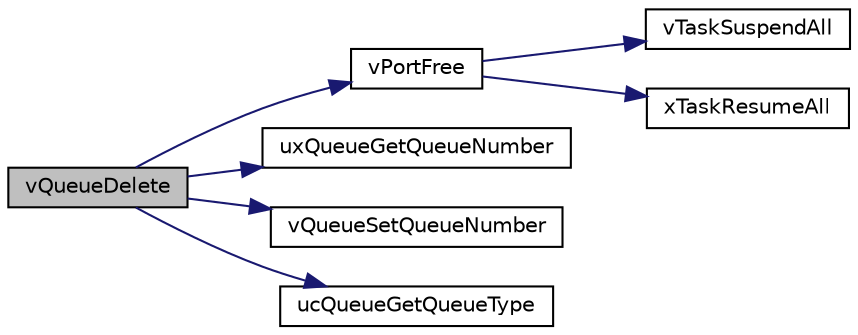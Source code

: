digraph "vQueueDelete"
{
  edge [fontname="Helvetica",fontsize="10",labelfontname="Helvetica",labelfontsize="10"];
  node [fontname="Helvetica",fontsize="10",shape=record];
  rankdir="LR";
  Node9 [label="vQueueDelete",height=0.2,width=0.4,color="black", fillcolor="grey75", style="filled", fontcolor="black"];
  Node9 -> Node10 [color="midnightblue",fontsize="10",style="solid",fontname="Helvetica"];
  Node10 [label="vPortFree",height=0.2,width=0.4,color="black", fillcolor="white", style="filled",URL="$portable_8h.html#a735cd3085bb7ba06ff8e47565bfd7016"];
  Node10 -> Node11 [color="midnightblue",fontsize="10",style="solid",fontname="Helvetica"];
  Node11 [label="vTaskSuspendAll",height=0.2,width=0.4,color="black", fillcolor="white", style="filled",URL="$task_8h.html#a366b302eba79d10b5ee2a3756f0fcc43"];
  Node10 -> Node12 [color="midnightblue",fontsize="10",style="solid",fontname="Helvetica"];
  Node12 [label="xTaskResumeAll",height=0.2,width=0.4,color="black", fillcolor="white", style="filled",URL="$task_8h.html#a003f8ae6d649225abd030cc76e1c7d0e"];
  Node9 -> Node13 [color="midnightblue",fontsize="10",style="solid",fontname="Helvetica"];
  Node13 [label="uxQueueGetQueueNumber",height=0.2,width=0.4,color="black", fillcolor="white", style="filled",URL="$queue_8h.html#a7f7a4d9b75dcfbcefb2384da5df5290e"];
  Node9 -> Node14 [color="midnightblue",fontsize="10",style="solid",fontname="Helvetica"];
  Node14 [label="vQueueSetQueueNumber",height=0.2,width=0.4,color="black", fillcolor="white", style="filled",URL="$queue_8h.html#a37c8b0ea8f2e6c5fa5082afb9721f986"];
  Node9 -> Node15 [color="midnightblue",fontsize="10",style="solid",fontname="Helvetica"];
  Node15 [label="ucQueueGetQueueType",height=0.2,width=0.4,color="black", fillcolor="white", style="filled",URL="$queue_8h.html#a9730db0a2f63acbf7197fa4150d7fe08"];
}
